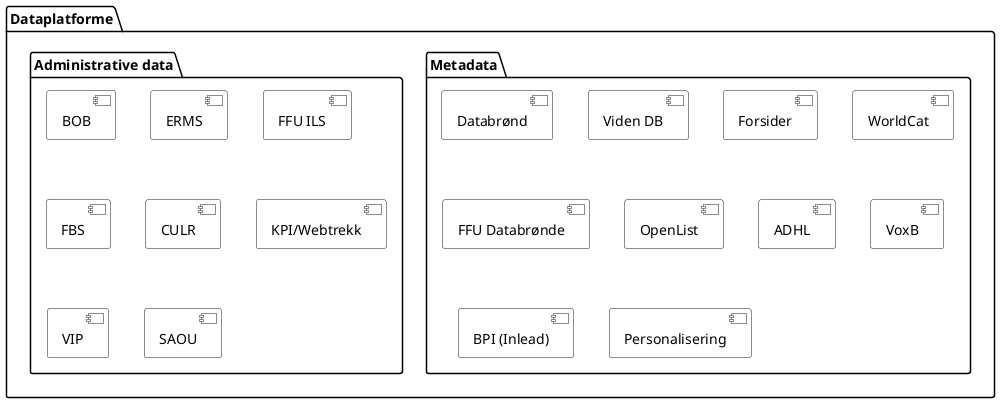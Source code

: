 @startuml
'header SayHello
'footer Page %page% of %lastpage%

skinparam component {
    backgroundColor [Biblio] LightGray
}

package "Dataplatforme" {

    package "Metadata" {
        [Databrønd]
        [Viden DB]
        [Forsider]
        [WorldCat]
        [FFU Databrønde]
        [OpenList]
        [ADHL]
        [VoxB]
        [BPI (Inlead)]
        [Personalisering]
    }
    
    package "Administrative data" {
        [BOB]
        [ERMS]
        [FFU ILS]
        [FBS]
        [CULR]
        [KPI/Webtrekk]
        [VIP]
        [SAOU]
    }
}

@enduml
